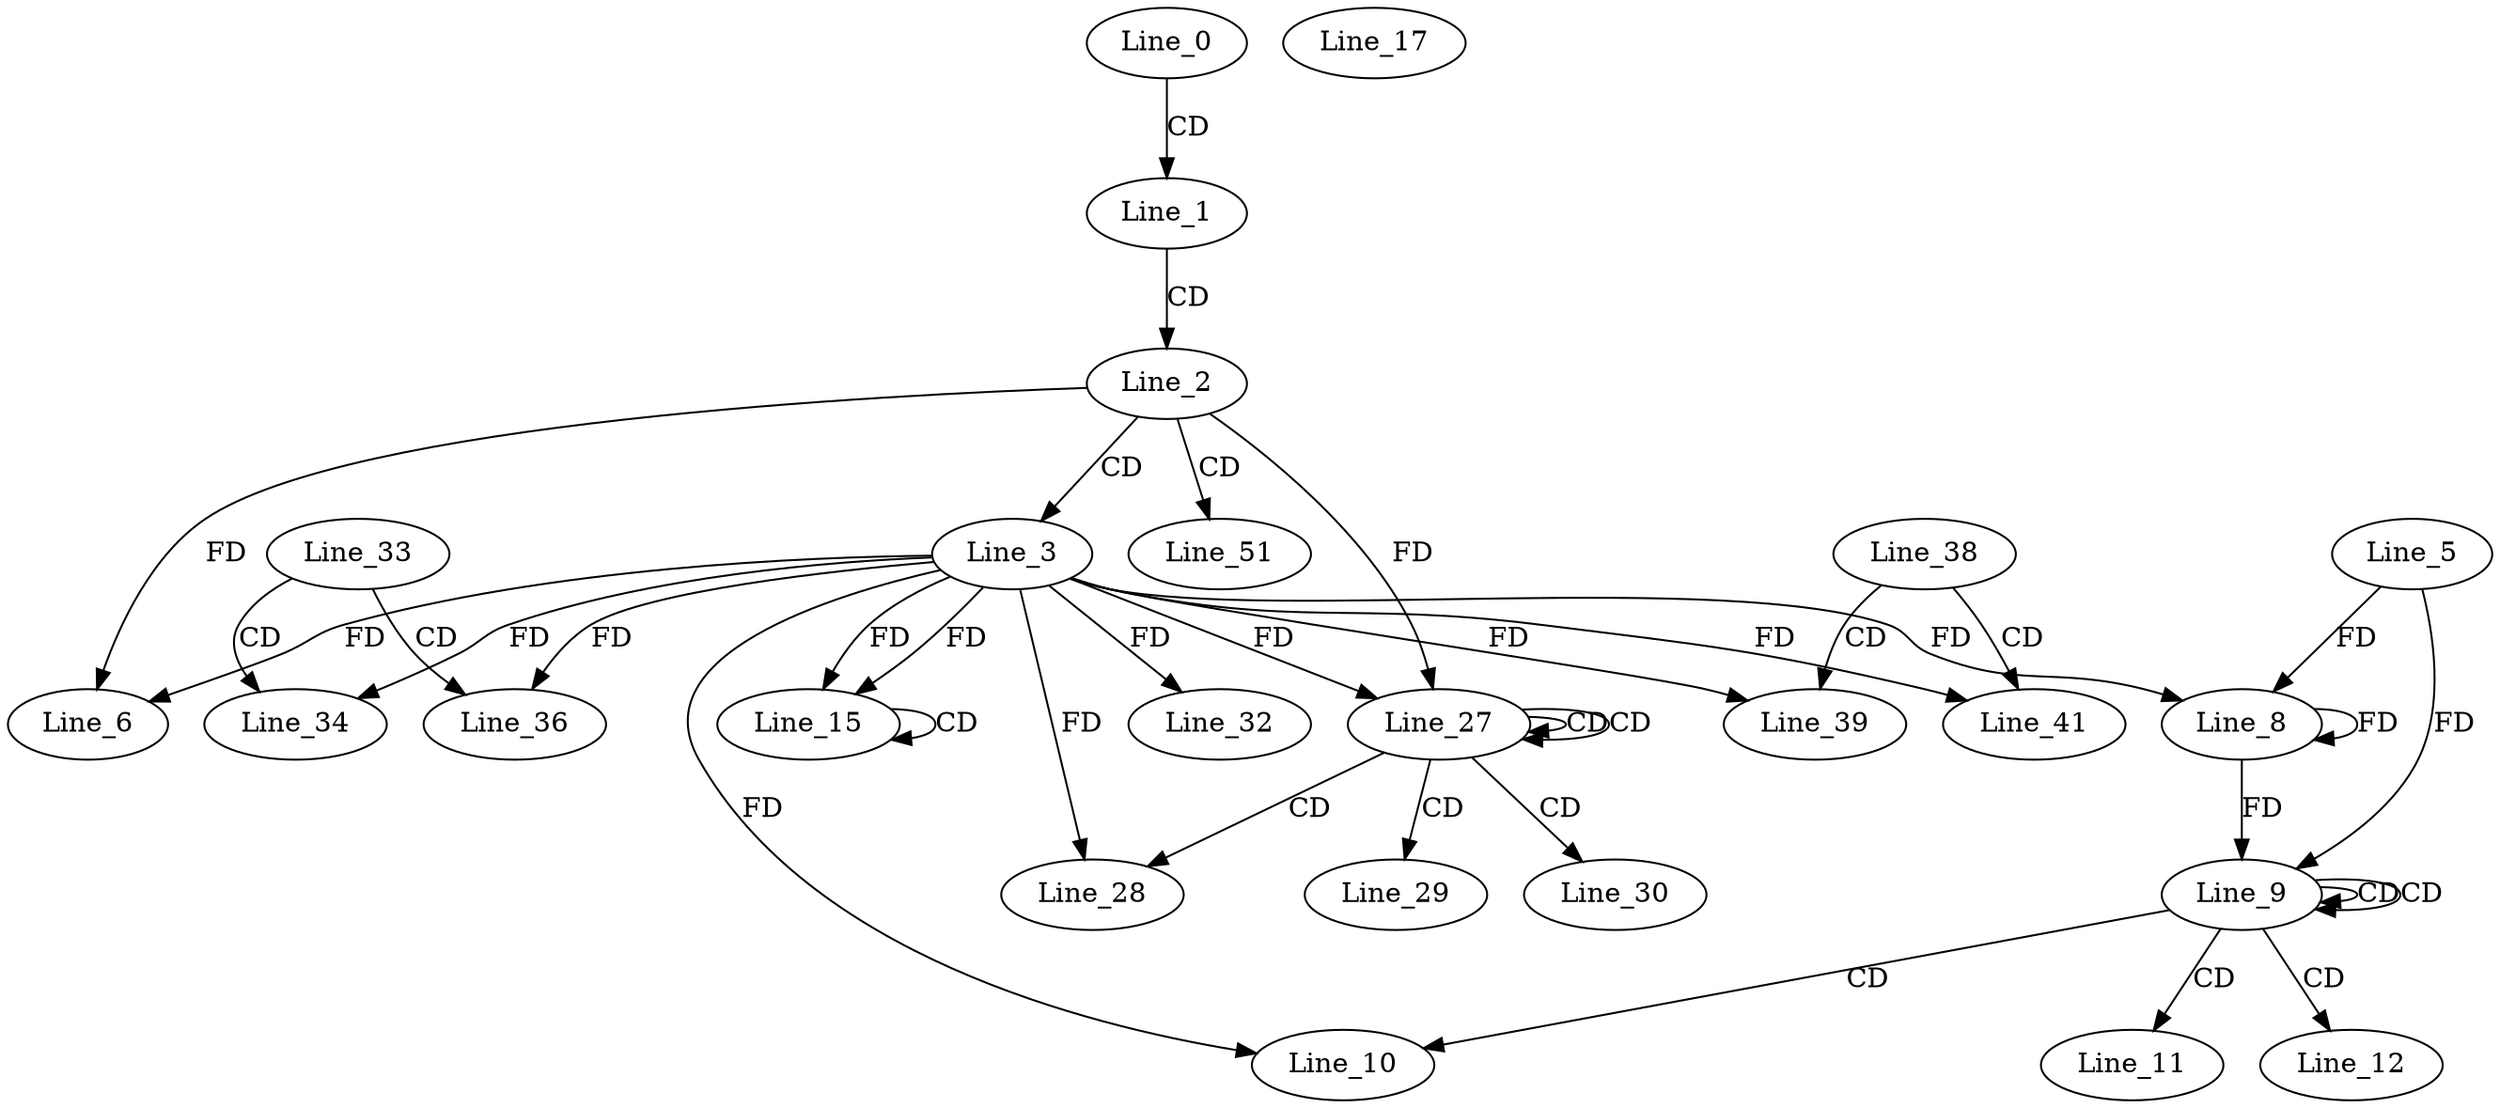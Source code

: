 digraph G {
  Line_0;
  Line_1;
  Line_2;
  Line_3;
  Line_6;
  Line_5;
  Line_8;
  Line_8;
  Line_9;
  Line_9;
  Line_9;
  Line_10;
  Line_11;
  Line_12;
  Line_15;
  Line_15;
  Line_17;
  Line_27;
  Line_27;
  Line_27;
  Line_28;
  Line_29;
  Line_30;
  Line_32;
  Line_33;
  Line_34;
  Line_36;
  Line_38;
  Line_39;
  Line_41;
  Line_51;
  Line_0 -> Line_1 [ label="CD" ];
  Line_1 -> Line_2 [ label="CD" ];
  Line_2 -> Line_3 [ label="CD" ];
  Line_3 -> Line_6 [ label="FD" ];
  Line_2 -> Line_6 [ label="FD" ];
  Line_5 -> Line_8 [ label="FD" ];
  Line_8 -> Line_8 [ label="FD" ];
  Line_3 -> Line_8 [ label="FD" ];
  Line_9 -> Line_9 [ label="CD" ];
  Line_9 -> Line_9 [ label="CD" ];
  Line_5 -> Line_9 [ label="FD" ];
  Line_8 -> Line_9 [ label="FD" ];
  Line_9 -> Line_10 [ label="CD" ];
  Line_3 -> Line_10 [ label="FD" ];
  Line_9 -> Line_11 [ label="CD" ];
  Line_9 -> Line_12 [ label="CD" ];
  Line_3 -> Line_15 [ label="FD" ];
  Line_15 -> Line_15 [ label="CD" ];
  Line_3 -> Line_15 [ label="FD" ];
  Line_27 -> Line_27 [ label="CD" ];
  Line_27 -> Line_27 [ label="CD" ];
  Line_3 -> Line_27 [ label="FD" ];
  Line_2 -> Line_27 [ label="FD" ];
  Line_27 -> Line_28 [ label="CD" ];
  Line_3 -> Line_28 [ label="FD" ];
  Line_27 -> Line_29 [ label="CD" ];
  Line_27 -> Line_30 [ label="CD" ];
  Line_3 -> Line_32 [ label="FD" ];
  Line_33 -> Line_34 [ label="CD" ];
  Line_3 -> Line_34 [ label="FD" ];
  Line_33 -> Line_36 [ label="CD" ];
  Line_3 -> Line_36 [ label="FD" ];
  Line_38 -> Line_39 [ label="CD" ];
  Line_3 -> Line_39 [ label="FD" ];
  Line_38 -> Line_41 [ label="CD" ];
  Line_3 -> Line_41 [ label="FD" ];
  Line_2 -> Line_51 [ label="CD" ];
}
